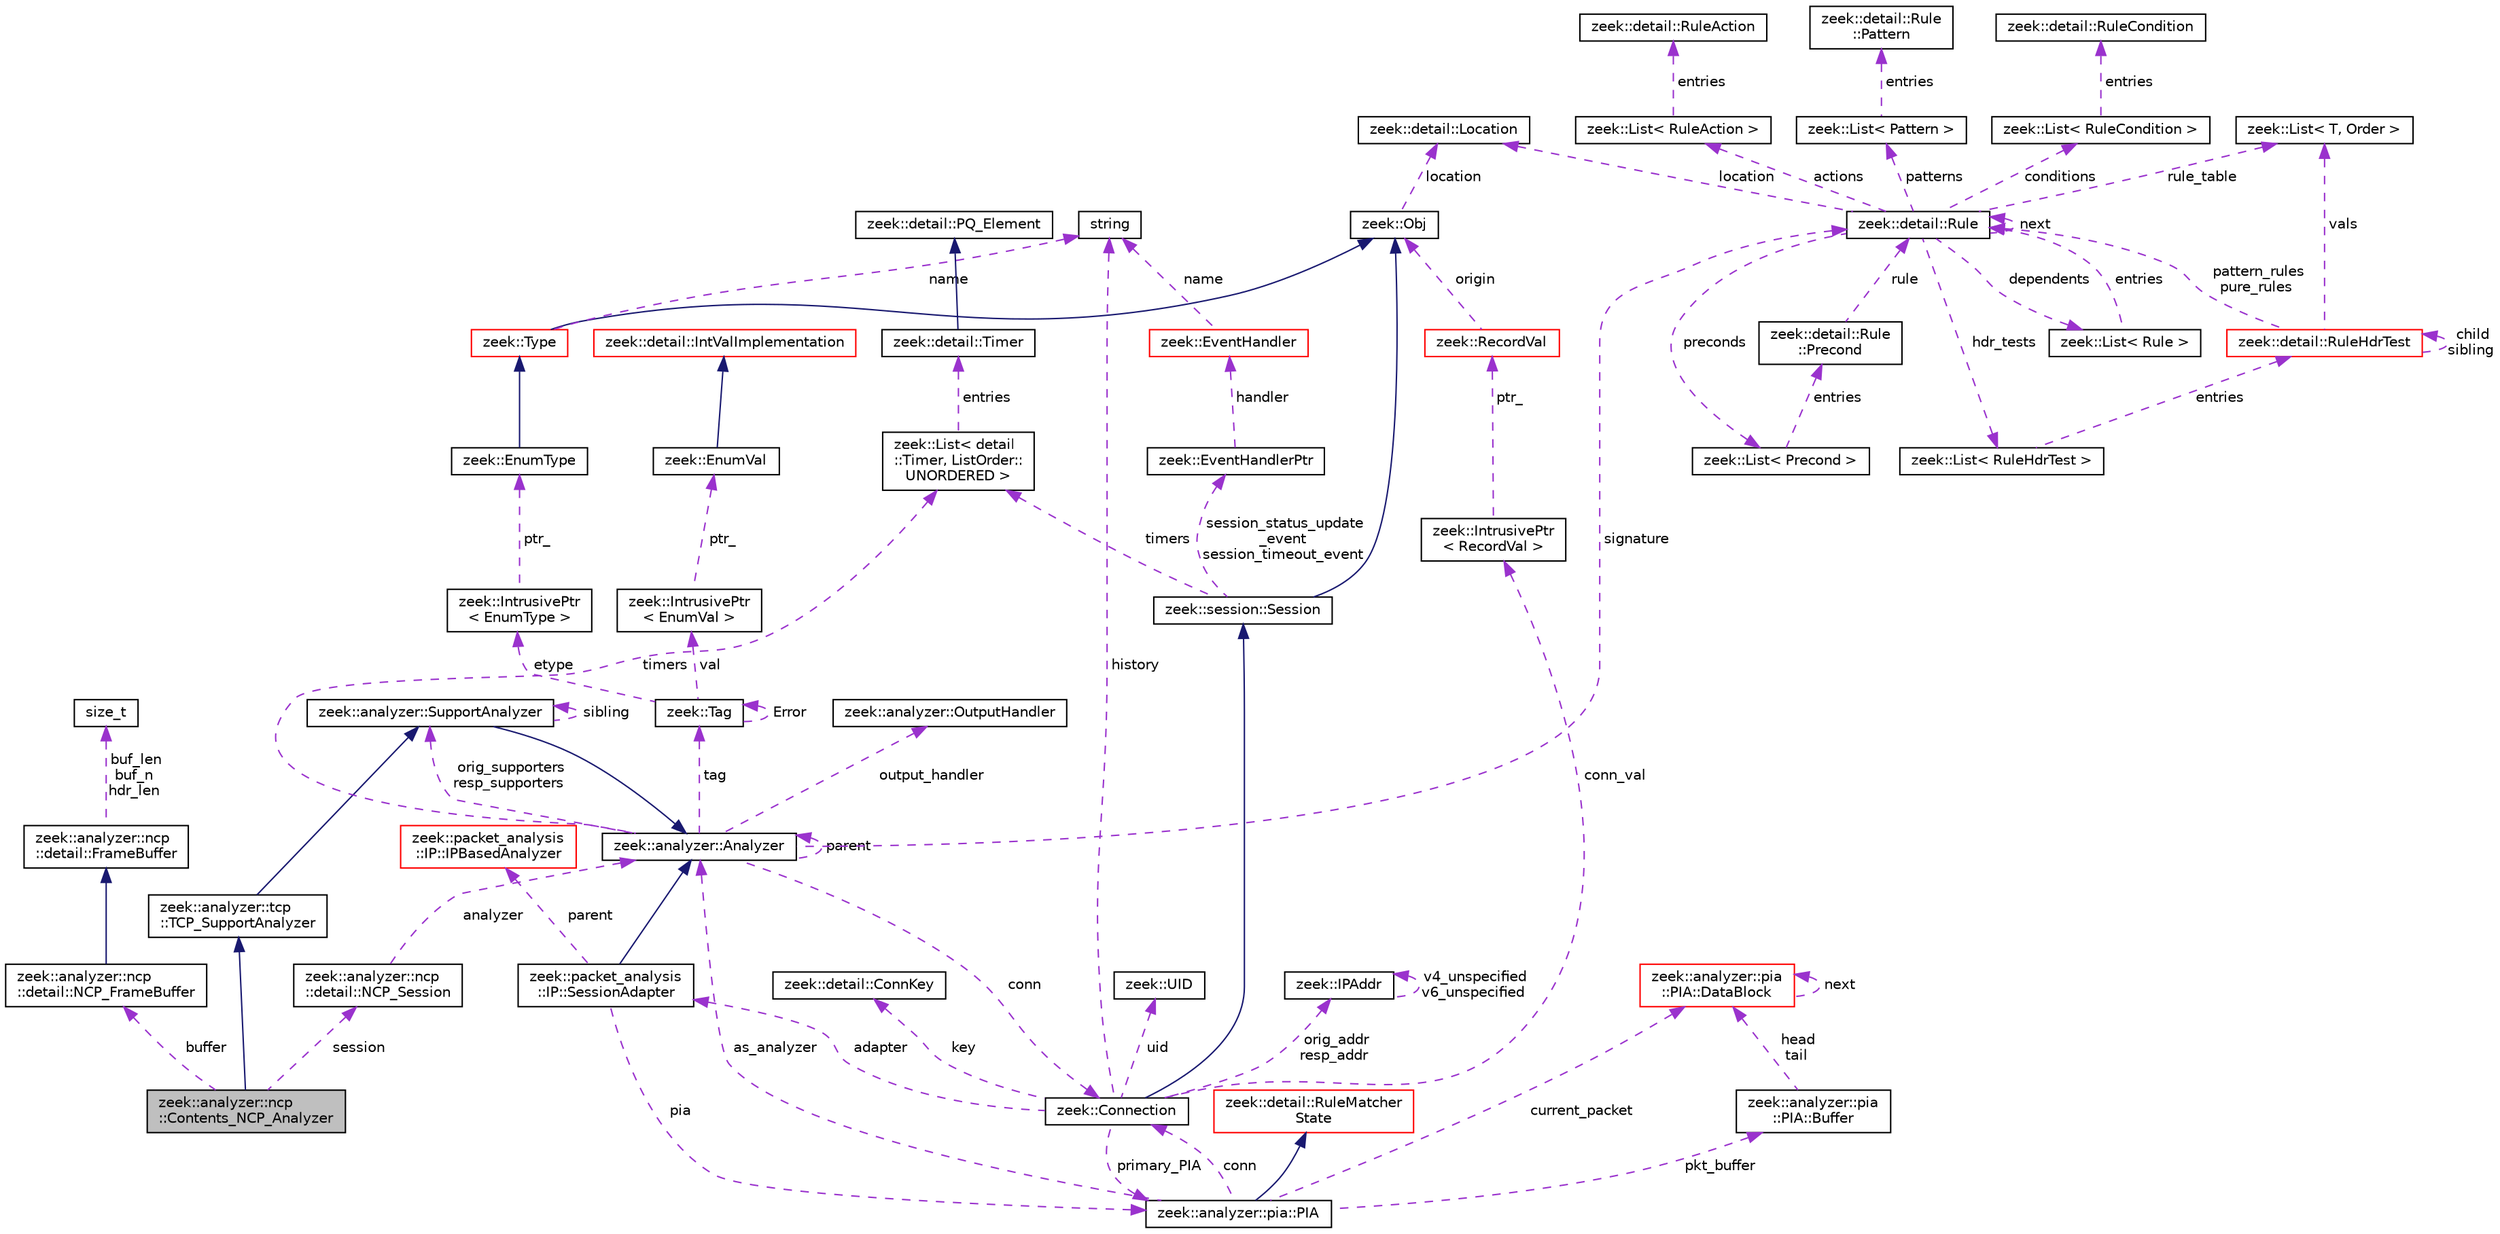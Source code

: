 digraph "zeek::analyzer::ncp::Contents_NCP_Analyzer"
{
 // LATEX_PDF_SIZE
  edge [fontname="Helvetica",fontsize="10",labelfontname="Helvetica",labelfontsize="10"];
  node [fontname="Helvetica",fontsize="10",shape=record];
  Node1 [label="zeek::analyzer::ncp\l::Contents_NCP_Analyzer",height=0.2,width=0.4,color="black", fillcolor="grey75", style="filled", fontcolor="black",tooltip=" "];
  Node2 -> Node1 [dir="back",color="midnightblue",fontsize="10",style="solid",fontname="Helvetica"];
  Node2 [label="zeek::analyzer::tcp\l::TCP_SupportAnalyzer",height=0.2,width=0.4,color="black", fillcolor="white", style="filled",URL="$d8/d52/classzeek_1_1analyzer_1_1tcp_1_1TCP__SupportAnalyzer.html",tooltip=" "];
  Node3 -> Node2 [dir="back",color="midnightblue",fontsize="10",style="solid",fontname="Helvetica"];
  Node3 [label="zeek::analyzer::SupportAnalyzer",height=0.2,width=0.4,color="black", fillcolor="white", style="filled",URL="$d6/d22/classzeek_1_1analyzer_1_1SupportAnalyzer.html",tooltip=" "];
  Node4 -> Node3 [dir="back",color="midnightblue",fontsize="10",style="solid",fontname="Helvetica"];
  Node4 [label="zeek::analyzer::Analyzer",height=0.2,width=0.4,color="black", fillcolor="white", style="filled",URL="$d0/d4f/classzeek_1_1analyzer_1_1Analyzer.html",tooltip=" "];
  Node5 -> Node4 [dir="back",color="darkorchid3",fontsize="10",style="dashed",label=" tag" ,fontname="Helvetica"];
  Node5 [label="zeek::Tag",height=0.2,width=0.4,color="black", fillcolor="white", style="filled",URL="$d3/dd0/classzeek_1_1Tag.html",tooltip=" "];
  Node5 -> Node5 [dir="back",color="darkorchid3",fontsize="10",style="dashed",label=" Error" ,fontname="Helvetica"];
  Node6 -> Node5 [dir="back",color="darkorchid3",fontsize="10",style="dashed",label=" val" ,fontname="Helvetica"];
  Node6 [label="zeek::IntrusivePtr\l\< EnumVal \>",height=0.2,width=0.4,color="black", fillcolor="white", style="filled",URL="$d6/dba/classzeek_1_1IntrusivePtr.html",tooltip=" "];
  Node7 -> Node6 [dir="back",color="darkorchid3",fontsize="10",style="dashed",label=" ptr_" ,fontname="Helvetica"];
  Node7 [label="zeek::EnumVal",height=0.2,width=0.4,color="black", fillcolor="white", style="filled",URL="$dc/da0/classzeek_1_1EnumVal.html",tooltip=" "];
  Node8 -> Node7 [dir="back",color="midnightblue",fontsize="10",style="solid",fontname="Helvetica"];
  Node8 [label="zeek::detail::IntValImplementation",height=0.2,width=0.4,color="red", fillcolor="white", style="filled",URL="$db/d72/classzeek_1_1detail_1_1IntValImplementation.html",tooltip=" "];
  Node16 -> Node5 [dir="back",color="darkorchid3",fontsize="10",style="dashed",label=" etype" ,fontname="Helvetica"];
  Node16 [label="zeek::IntrusivePtr\l\< EnumType \>",height=0.2,width=0.4,color="black", fillcolor="white", style="filled",URL="$d6/dba/classzeek_1_1IntrusivePtr.html",tooltip=" "];
  Node17 -> Node16 [dir="back",color="darkorchid3",fontsize="10",style="dashed",label=" ptr_" ,fontname="Helvetica"];
  Node17 [label="zeek::EnumType",height=0.2,width=0.4,color="black", fillcolor="white", style="filled",URL="$d4/d24/classzeek_1_1EnumType.html",tooltip=" "];
  Node14 -> Node17 [dir="back",color="midnightblue",fontsize="10",style="solid",fontname="Helvetica"];
  Node14 [label="zeek::Type",height=0.2,width=0.4,color="red", fillcolor="white", style="filled",URL="$d0/d4f/classzeek_1_1Type.html",tooltip=" "];
  Node10 -> Node14 [dir="back",color="midnightblue",fontsize="10",style="solid",fontname="Helvetica"];
  Node10 [label="zeek::Obj",height=0.2,width=0.4,color="black", fillcolor="white", style="filled",URL="$dd/df1/classzeek_1_1Obj.html",tooltip=" "];
  Node11 -> Node10 [dir="back",color="darkorchid3",fontsize="10",style="dashed",label=" location" ,fontname="Helvetica"];
  Node11 [label="zeek::detail::Location",height=0.2,width=0.4,color="black", fillcolor="white", style="filled",URL="$d5/d1d/classzeek_1_1detail_1_1Location.html",tooltip=" "];
  Node15 -> Node14 [dir="back",color="darkorchid3",fontsize="10",style="dashed",label=" name" ,fontname="Helvetica"];
  Node15 [label="string",height=0.2,width=0.4,color="black", fillcolor="white", style="filled",tooltip=" "];
  Node18 -> Node4 [dir="back",color="darkorchid3",fontsize="10",style="dashed",label=" conn" ,fontname="Helvetica"];
  Node18 [label="zeek::Connection",height=0.2,width=0.4,color="black", fillcolor="white", style="filled",URL="$d0/d12/classzeek_1_1Connection.html",tooltip=" "];
  Node19 -> Node18 [dir="back",color="midnightblue",fontsize="10",style="solid",fontname="Helvetica"];
  Node19 [label="zeek::session::Session",height=0.2,width=0.4,color="black", fillcolor="white", style="filled",URL="$d0/dce/classzeek_1_1session_1_1Session.html",tooltip=" "];
  Node10 -> Node19 [dir="back",color="midnightblue",fontsize="10",style="solid",fontname="Helvetica"];
  Node20 -> Node19 [dir="back",color="darkorchid3",fontsize="10",style="dashed",label=" timers" ,fontname="Helvetica"];
  Node20 [label="zeek::List\< detail\l::Timer, ListOrder::\lUNORDERED \>",height=0.2,width=0.4,color="black", fillcolor="white", style="filled",URL="$d2/d8d/classzeek_1_1List.html",tooltip=" "];
  Node21 -> Node20 [dir="back",color="darkorchid3",fontsize="10",style="dashed",label=" entries" ,fontname="Helvetica"];
  Node21 [label="zeek::detail::Timer",height=0.2,width=0.4,color="black", fillcolor="white", style="filled",URL="$d1/da2/classzeek_1_1detail_1_1Timer.html",tooltip=" "];
  Node22 -> Node21 [dir="back",color="midnightblue",fontsize="10",style="solid",fontname="Helvetica"];
  Node22 [label="zeek::detail::PQ_Element",height=0.2,width=0.4,color="black", fillcolor="white", style="filled",URL="$df/d3d/classzeek_1_1detail_1_1PQ__Element.html",tooltip=" "];
  Node23 -> Node19 [dir="back",color="darkorchid3",fontsize="10",style="dashed",label=" session_status_update\l_event\nsession_timeout_event" ,fontname="Helvetica"];
  Node23 [label="zeek::EventHandlerPtr",height=0.2,width=0.4,color="black", fillcolor="white", style="filled",URL="$d7/dc7/classzeek_1_1EventHandlerPtr.html",tooltip=" "];
  Node24 -> Node23 [dir="back",color="darkorchid3",fontsize="10",style="dashed",label=" handler" ,fontname="Helvetica"];
  Node24 [label="zeek::EventHandler",height=0.2,width=0.4,color="red", fillcolor="white", style="filled",URL="$d2/d39/classzeek_1_1EventHandler.html",tooltip=" "];
  Node15 -> Node24 [dir="back",color="darkorchid3",fontsize="10",style="dashed",label=" name" ,fontname="Helvetica"];
  Node35 -> Node18 [dir="back",color="darkorchid3",fontsize="10",style="dashed",label=" orig_addr\nresp_addr" ,fontname="Helvetica"];
  Node35 [label="zeek::IPAddr",height=0.2,width=0.4,color="black", fillcolor="white", style="filled",URL="$df/de6/classzeek_1_1IPAddr.html",tooltip=" "];
  Node35 -> Node35 [dir="back",color="darkorchid3",fontsize="10",style="dashed",label=" v4_unspecified\nv6_unspecified" ,fontname="Helvetica"];
  Node36 -> Node18 [dir="back",color="darkorchid3",fontsize="10",style="dashed",label=" conn_val" ,fontname="Helvetica"];
  Node36 [label="zeek::IntrusivePtr\l\< RecordVal \>",height=0.2,width=0.4,color="black", fillcolor="white", style="filled",URL="$d6/dba/classzeek_1_1IntrusivePtr.html",tooltip=" "];
  Node37 -> Node36 [dir="back",color="darkorchid3",fontsize="10",style="dashed",label=" ptr_" ,fontname="Helvetica"];
  Node37 [label="zeek::RecordVal",height=0.2,width=0.4,color="red", fillcolor="white", style="filled",URL="$d7/d7e/classzeek_1_1RecordVal.html",tooltip=" "];
  Node10 -> Node37 [dir="back",color="darkorchid3",fontsize="10",style="dashed",label=" origin" ,fontname="Helvetica"];
  Node39 -> Node18 [dir="back",color="darkorchid3",fontsize="10",style="dashed",label=" key" ,fontname="Helvetica"];
  Node39 [label="zeek::detail::ConnKey",height=0.2,width=0.4,color="black", fillcolor="white", style="filled",URL="$d6/dfc/classzeek_1_1detail_1_1ConnKey.html",tooltip=" "];
  Node15 -> Node18 [dir="back",color="darkorchid3",fontsize="10",style="dashed",label=" history" ,fontname="Helvetica"];
  Node40 -> Node18 [dir="back",color="darkorchid3",fontsize="10",style="dashed",label=" adapter" ,fontname="Helvetica"];
  Node40 [label="zeek::packet_analysis\l::IP::SessionAdapter",height=0.2,width=0.4,color="black", fillcolor="white", style="filled",URL="$d3/db4/classzeek_1_1packet__analysis_1_1IP_1_1SessionAdapter.html",tooltip=" "];
  Node4 -> Node40 [dir="back",color="midnightblue",fontsize="10",style="solid",fontname="Helvetica"];
  Node41 -> Node40 [dir="back",color="darkorchid3",fontsize="10",style="dashed",label=" parent" ,fontname="Helvetica"];
  Node41 [label="zeek::packet_analysis\l::IP::IPBasedAnalyzer",height=0.2,width=0.4,color="red", fillcolor="white", style="filled",URL="$df/d05/classzeek_1_1packet__analysis_1_1IP_1_1IPBasedAnalyzer.html",tooltip=" "];
  Node44 -> Node40 [dir="back",color="darkorchid3",fontsize="10",style="dashed",label=" pia" ,fontname="Helvetica"];
  Node44 [label="zeek::analyzer::pia::PIA",height=0.2,width=0.4,color="black", fillcolor="white", style="filled",URL="$dc/d39/classzeek_1_1analyzer_1_1pia_1_1PIA.html",tooltip=" "];
  Node45 -> Node44 [dir="back",color="midnightblue",fontsize="10",style="solid",fontname="Helvetica"];
  Node45 [label="zeek::detail::RuleMatcher\lState",height=0.2,width=0.4,color="red", fillcolor="white", style="filled",URL="$d2/d5d/classzeek_1_1detail_1_1RuleMatcherState.html",tooltip=" "];
  Node77 -> Node44 [dir="back",color="darkorchid3",fontsize="10",style="dashed",label=" pkt_buffer" ,fontname="Helvetica"];
  Node77 [label="zeek::analyzer::pia\l::PIA::Buffer",height=0.2,width=0.4,color="black", fillcolor="white", style="filled",URL="$dc/d06/structzeek_1_1analyzer_1_1pia_1_1PIA_1_1Buffer.html",tooltip=" "];
  Node78 -> Node77 [dir="back",color="darkorchid3",fontsize="10",style="dashed",label=" head\ntail" ,fontname="Helvetica"];
  Node78 [label="zeek::analyzer::pia\l::PIA::DataBlock",height=0.2,width=0.4,color="red", fillcolor="white", style="filled",URL="$dc/d39/classzeek_1_1analyzer_1_1pia_1_1PIA.html#dd/df9/structzeek_1_1analyzer_1_1pia_1_1PIA_1_1DataBlock",tooltip=" "];
  Node78 -> Node78 [dir="back",color="darkorchid3",fontsize="10",style="dashed",label=" next" ,fontname="Helvetica"];
  Node4 -> Node44 [dir="back",color="darkorchid3",fontsize="10",style="dashed",label=" as_analyzer" ,fontname="Helvetica"];
  Node18 -> Node44 [dir="back",color="darkorchid3",fontsize="10",style="dashed",label=" conn" ,fontname="Helvetica"];
  Node78 -> Node44 [dir="back",color="darkorchid3",fontsize="10",style="dashed",label=" current_packet" ,fontname="Helvetica"];
  Node44 -> Node18 [dir="back",color="darkorchid3",fontsize="10",style="dashed",label=" primary_PIA" ,fontname="Helvetica"];
  Node82 -> Node18 [dir="back",color="darkorchid3",fontsize="10",style="dashed",label=" uid" ,fontname="Helvetica"];
  Node82 [label="zeek::UID",height=0.2,width=0.4,color="black", fillcolor="white", style="filled",URL="$db/dea/classzeek_1_1UID.html",tooltip=" "];
  Node4 -> Node4 [dir="back",color="darkorchid3",fontsize="10",style="dashed",label=" parent" ,fontname="Helvetica"];
  Node64 -> Node4 [dir="back",color="darkorchid3",fontsize="10",style="dashed",label=" signature" ,fontname="Helvetica"];
  Node64 [label="zeek::detail::Rule",height=0.2,width=0.4,color="black", fillcolor="white", style="filled",URL="$d2/d1d/classzeek_1_1detail_1_1Rule.html",tooltip=" "];
  Node58 -> Node64 [dir="back",color="darkorchid3",fontsize="10",style="dashed",label=" hdr_tests" ,fontname="Helvetica"];
  Node58 [label="zeek::List\< RuleHdrTest \>",height=0.2,width=0.4,color="black", fillcolor="white", style="filled",URL="$d2/d8d/classzeek_1_1List.html",tooltip=" "];
  Node59 -> Node58 [dir="back",color="darkorchid3",fontsize="10",style="dashed",label=" entries" ,fontname="Helvetica"];
  Node59 [label="zeek::detail::RuleHdrTest",height=0.2,width=0.4,color="red", fillcolor="white", style="filled",URL="$d4/d72/classzeek_1_1detail_1_1RuleHdrTest.html",tooltip=" "];
  Node32 -> Node59 [dir="back",color="darkorchid3",fontsize="10",style="dashed",label=" vals" ,fontname="Helvetica"];
  Node32 [label="zeek::List\< T, Order \>",height=0.2,width=0.4,color="black", fillcolor="white", style="filled",URL="$d2/d8d/classzeek_1_1List.html",tooltip=" "];
  Node64 -> Node59 [dir="back",color="darkorchid3",fontsize="10",style="dashed",label=" pattern_rules\npure_rules" ,fontname="Helvetica"];
  Node59 -> Node59 [dir="back",color="darkorchid3",fontsize="10",style="dashed",label=" child\nsibling" ,fontname="Helvetica"];
  Node65 -> Node64 [dir="back",color="darkorchid3",fontsize="10",style="dashed",label=" conditions" ,fontname="Helvetica"];
  Node65 [label="zeek::List\< RuleCondition \>",height=0.2,width=0.4,color="black", fillcolor="white", style="filled",URL="$d2/d8d/classzeek_1_1List.html",tooltip=" "];
  Node66 -> Node65 [dir="back",color="darkorchid3",fontsize="10",style="dashed",label=" entries" ,fontname="Helvetica"];
  Node66 [label="zeek::detail::RuleCondition",height=0.2,width=0.4,color="black", fillcolor="white", style="filled",URL="$d1/df4/classzeek_1_1detail_1_1RuleCondition.html",tooltip=" "];
  Node67 -> Node64 [dir="back",color="darkorchid3",fontsize="10",style="dashed",label=" actions" ,fontname="Helvetica"];
  Node67 [label="zeek::List\< RuleAction \>",height=0.2,width=0.4,color="black", fillcolor="white", style="filled",URL="$d2/d8d/classzeek_1_1List.html",tooltip=" "];
  Node68 -> Node67 [dir="back",color="darkorchid3",fontsize="10",style="dashed",label=" entries" ,fontname="Helvetica"];
  Node68 [label="zeek::detail::RuleAction",height=0.2,width=0.4,color="black", fillcolor="white", style="filled",URL="$d9/dec/classzeek_1_1detail_1_1RuleAction.html",tooltip=" "];
  Node69 -> Node64 [dir="back",color="darkorchid3",fontsize="10",style="dashed",label=" preconds" ,fontname="Helvetica"];
  Node69 [label="zeek::List\< Precond \>",height=0.2,width=0.4,color="black", fillcolor="white", style="filled",URL="$d2/d8d/classzeek_1_1List.html",tooltip=" "];
  Node70 -> Node69 [dir="back",color="darkorchid3",fontsize="10",style="dashed",label=" entries" ,fontname="Helvetica"];
  Node70 [label="zeek::detail::Rule\l::Precond",height=0.2,width=0.4,color="black", fillcolor="white", style="filled",URL="$d2/d1d/classzeek_1_1detail_1_1Rule.html#d3/d77/structzeek_1_1detail_1_1Rule_1_1Precond",tooltip=" "];
  Node64 -> Node70 [dir="back",color="darkorchid3",fontsize="10",style="dashed",label=" rule" ,fontname="Helvetica"];
  Node71 -> Node64 [dir="back",color="darkorchid3",fontsize="10",style="dashed",label=" dependents" ,fontname="Helvetica"];
  Node71 [label="zeek::List\< Rule \>",height=0.2,width=0.4,color="black", fillcolor="white", style="filled",URL="$d2/d8d/classzeek_1_1List.html",tooltip=" "];
  Node64 -> Node71 [dir="back",color="darkorchid3",fontsize="10",style="dashed",label=" entries" ,fontname="Helvetica"];
  Node72 -> Node64 [dir="back",color="darkorchid3",fontsize="10",style="dashed",label=" patterns" ,fontname="Helvetica"];
  Node72 [label="zeek::List\< Pattern \>",height=0.2,width=0.4,color="black", fillcolor="white", style="filled",URL="$d2/d8d/classzeek_1_1List.html",tooltip=" "];
  Node73 -> Node72 [dir="back",color="darkorchid3",fontsize="10",style="dashed",label=" entries" ,fontname="Helvetica"];
  Node73 [label="zeek::detail::Rule\l::Pattern",height=0.2,width=0.4,color="black", fillcolor="white", style="filled",URL="$d2/d1d/classzeek_1_1detail_1_1Rule.html#db/da5/structzeek_1_1detail_1_1Rule_1_1Pattern",tooltip=" "];
  Node64 -> Node64 [dir="back",color="darkorchid3",fontsize="10",style="dashed",label=" next" ,fontname="Helvetica"];
  Node11 -> Node64 [dir="back",color="darkorchid3",fontsize="10",style="dashed",label=" location" ,fontname="Helvetica"];
  Node32 -> Node64 [dir="back",color="darkorchid3",fontsize="10",style="dashed",label=" rule_table" ,fontname="Helvetica"];
  Node83 -> Node4 [dir="back",color="darkorchid3",fontsize="10",style="dashed",label=" output_handler" ,fontname="Helvetica"];
  Node83 [label="zeek::analyzer::OutputHandler",height=0.2,width=0.4,color="black", fillcolor="white", style="filled",URL="$db/d31/classzeek_1_1analyzer_1_1OutputHandler.html",tooltip=" "];
  Node3 -> Node4 [dir="back",color="darkorchid3",fontsize="10",style="dashed",label=" orig_supporters\nresp_supporters" ,fontname="Helvetica"];
  Node20 -> Node4 [dir="back",color="darkorchid3",fontsize="10",style="dashed",label=" timers" ,fontname="Helvetica"];
  Node3 -> Node3 [dir="back",color="darkorchid3",fontsize="10",style="dashed",label=" sibling" ,fontname="Helvetica"];
  Node84 -> Node1 [dir="back",color="darkorchid3",fontsize="10",style="dashed",label=" buffer" ,fontname="Helvetica"];
  Node84 [label="zeek::analyzer::ncp\l::detail::NCP_FrameBuffer",height=0.2,width=0.4,color="black", fillcolor="white", style="filled",URL="$d5/d36/classzeek_1_1analyzer_1_1ncp_1_1detail_1_1NCP__FrameBuffer.html",tooltip=" "];
  Node85 -> Node84 [dir="back",color="midnightblue",fontsize="10",style="solid",fontname="Helvetica"];
  Node85 [label="zeek::analyzer::ncp\l::detail::FrameBuffer",height=0.2,width=0.4,color="black", fillcolor="white", style="filled",URL="$d0/d8c/classzeek_1_1analyzer_1_1ncp_1_1detail_1_1FrameBuffer.html",tooltip=" "];
  Node86 -> Node85 [dir="back",color="darkorchid3",fontsize="10",style="dashed",label=" buf_len\nbuf_n\nhdr_len" ,fontname="Helvetica"];
  Node86 [label="size_t",height=0.2,width=0.4,color="black", fillcolor="white", style="filled",tooltip=" "];
  Node87 -> Node1 [dir="back",color="darkorchid3",fontsize="10",style="dashed",label=" session" ,fontname="Helvetica"];
  Node87 [label="zeek::analyzer::ncp\l::detail::NCP_Session",height=0.2,width=0.4,color="black", fillcolor="white", style="filled",URL="$de/d6e/classzeek_1_1analyzer_1_1ncp_1_1detail_1_1NCP__Session.html",tooltip=" "];
  Node4 -> Node87 [dir="back",color="darkorchid3",fontsize="10",style="dashed",label=" analyzer" ,fontname="Helvetica"];
}
